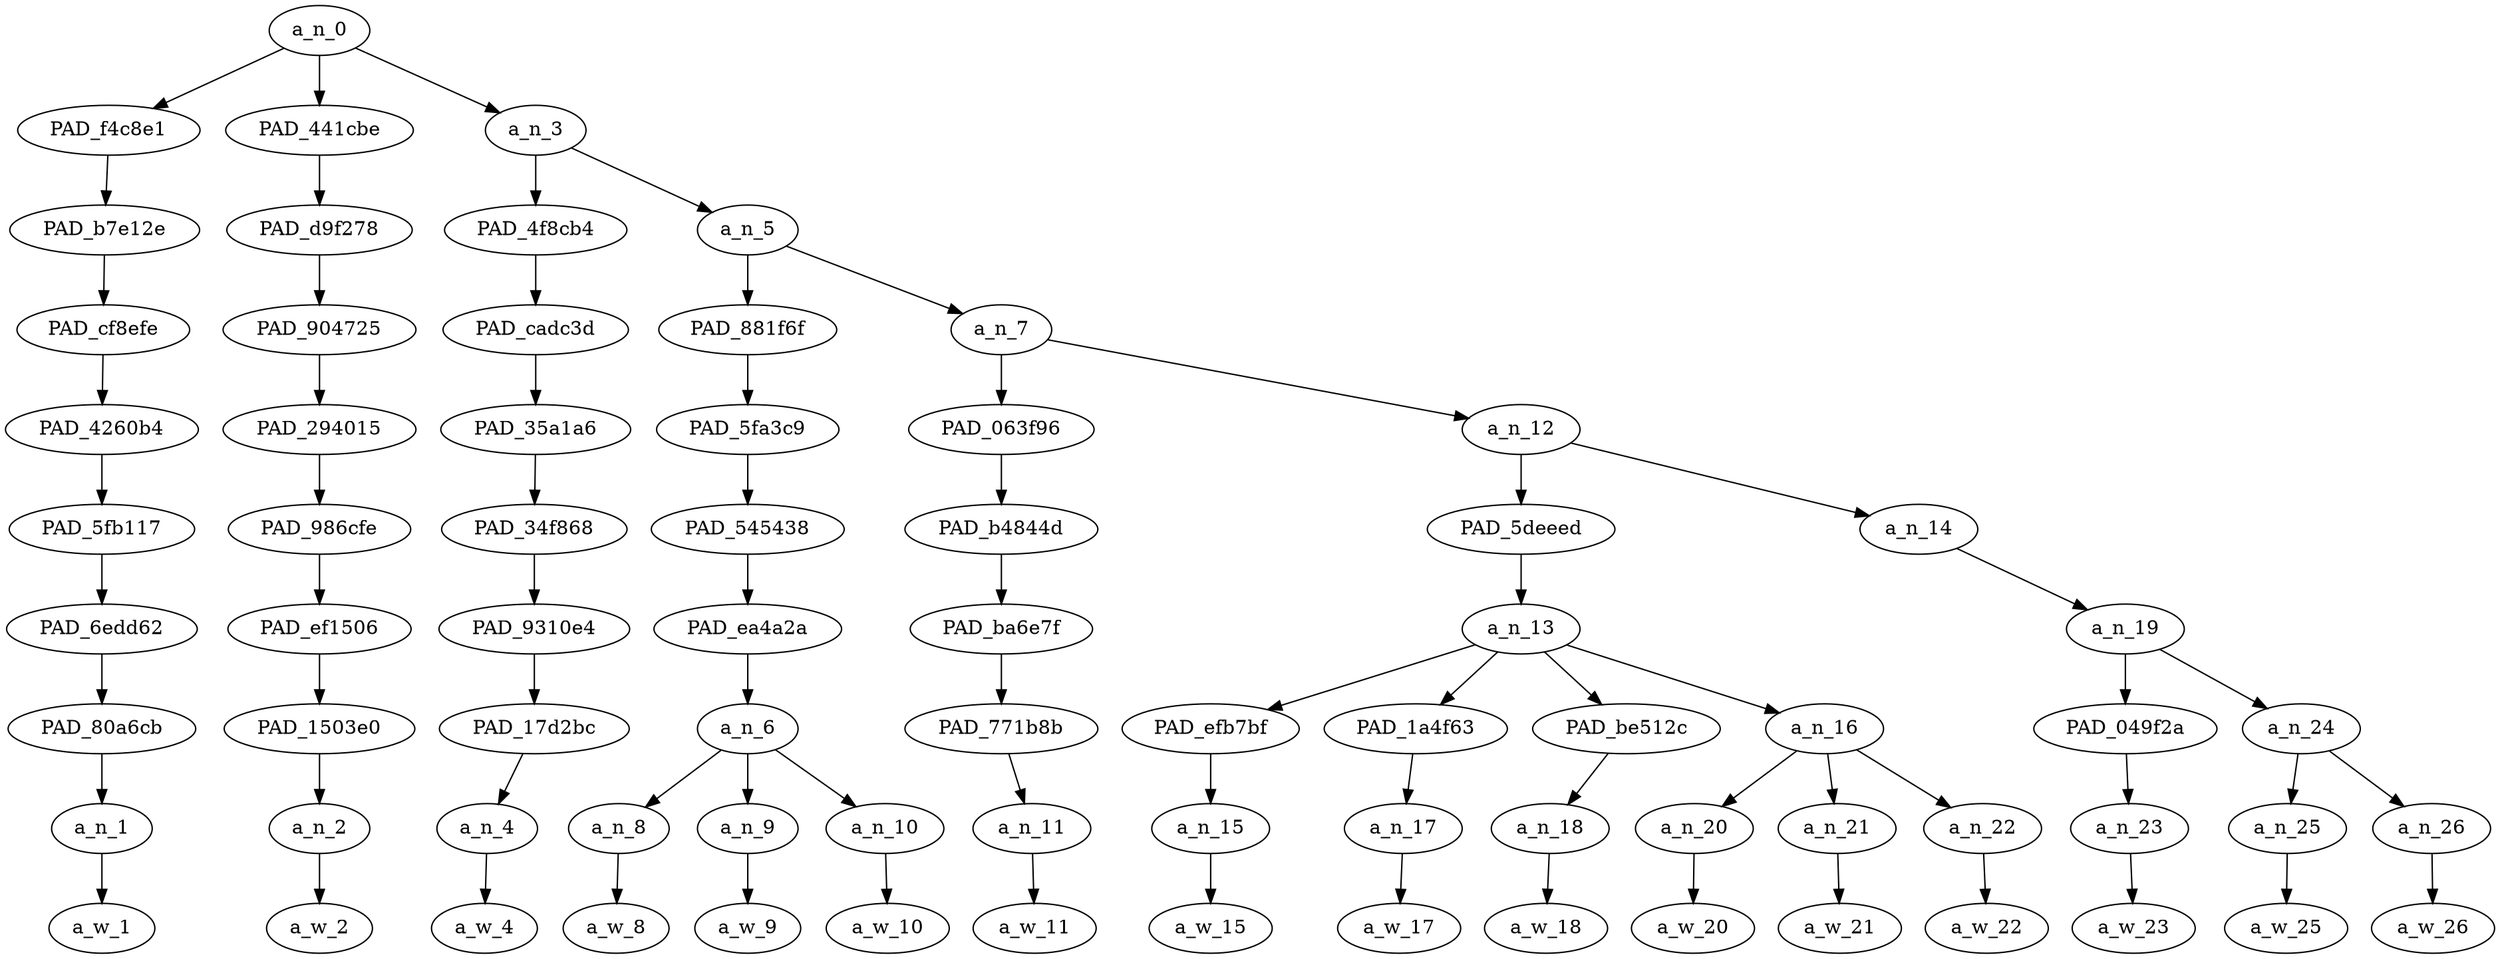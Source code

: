 strict digraph "" {
	a_n_0	[div_dir=1,
		index=0,
		level=9,
		pos="1.7395833333333333,9!",
		text_span="[0, 1, 2, 3, 4, 5, 6, 7, 8, 9, 10, 11, 12, 13, 14, 15]",
		value=0.99999997];
	PAD_f4c8e1	[div_dir=1,
		index=0,
		level=8,
		pos="0.0,8!",
		text_span="[0]",
		value=0.04989200];
	a_n_0 -> PAD_f4c8e1;
	PAD_441cbe	[div_dir=1,
		index=1,
		level=8,
		pos="1.0,8!",
		text_span="[1]",
		value=0.03616883];
	a_n_0 -> PAD_441cbe;
	a_n_3	[div_dir=1,
		index=2,
		level=8,
		pos="4.21875,8!",
		text_span="[2, 3, 4, 5, 6, 7, 8, 9, 10, 11, 12, 13, 14, 15]",
		value=0.91299887];
	a_n_0 -> a_n_3;
	PAD_b7e12e	[div_dir=1,
		index=0,
		level=7,
		pos="0.0,7!",
		text_span="[0]",
		value=0.04989200];
	PAD_f4c8e1 -> PAD_b7e12e;
	PAD_cf8efe	[div_dir=1,
		index=0,
		level=6,
		pos="0.0,6!",
		text_span="[0]",
		value=0.04989200];
	PAD_b7e12e -> PAD_cf8efe;
	PAD_4260b4	[div_dir=1,
		index=0,
		level=5,
		pos="0.0,5!",
		text_span="[0]",
		value=0.04989200];
	PAD_cf8efe -> PAD_4260b4;
	PAD_5fb117	[div_dir=1,
		index=0,
		level=4,
		pos="0.0,4!",
		text_span="[0]",
		value=0.04989200];
	PAD_4260b4 -> PAD_5fb117;
	PAD_6edd62	[div_dir=1,
		index=0,
		level=3,
		pos="0.0,3!",
		text_span="[0]",
		value=0.04989200];
	PAD_5fb117 -> PAD_6edd62;
	PAD_80a6cb	[div_dir=1,
		index=0,
		level=2,
		pos="0.0,2!",
		text_span="[0]",
		value=0.04989200];
	PAD_6edd62 -> PAD_80a6cb;
	a_n_1	[div_dir=1,
		index=0,
		level=1,
		pos="0.0,1!",
		text_span="[0]",
		value=0.04989200];
	PAD_80a6cb -> a_n_1;
	a_w_1	[div_dir=0,
		index=0,
		level=0,
		pos="0,0!",
		text_span="[0]",
		value=you];
	a_n_1 -> a_w_1;
	PAD_d9f278	[div_dir=1,
		index=1,
		level=7,
		pos="1.0,7!",
		text_span="[1]",
		value=0.03616883];
	PAD_441cbe -> PAD_d9f278;
	PAD_904725	[div_dir=1,
		index=1,
		level=6,
		pos="1.0,6!",
		text_span="[1]",
		value=0.03616883];
	PAD_d9f278 -> PAD_904725;
	PAD_294015	[div_dir=1,
		index=1,
		level=5,
		pos="1.0,5!",
		text_span="[1]",
		value=0.03616883];
	PAD_904725 -> PAD_294015;
	PAD_986cfe	[div_dir=1,
		index=1,
		level=4,
		pos="1.0,4!",
		text_span="[1]",
		value=0.03616883];
	PAD_294015 -> PAD_986cfe;
	PAD_ef1506	[div_dir=1,
		index=1,
		level=3,
		pos="1.0,3!",
		text_span="[1]",
		value=0.03616883];
	PAD_986cfe -> PAD_ef1506;
	PAD_1503e0	[div_dir=1,
		index=1,
		level=2,
		pos="1.0,2!",
		text_span="[1]",
		value=0.03616883];
	PAD_ef1506 -> PAD_1503e0;
	a_n_2	[div_dir=1,
		index=1,
		level=1,
		pos="1.0,1!",
		text_span="[1]",
		value=0.03616883];
	PAD_1503e0 -> a_n_2;
	a_w_2	[div_dir=0,
		index=1,
		level=0,
		pos="1,0!",
		text_span="[1]",
		value=just];
	a_n_2 -> a_w_2;
	PAD_4f8cb4	[div_dir=-1,
		index=2,
		level=7,
		pos="2.0,7!",
		text_span="[2]",
		value=0.05497139];
	a_n_3 -> PAD_4f8cb4;
	a_n_5	[div_dir=1,
		index=3,
		level=7,
		pos="6.4375,7!",
		text_span="[3, 4, 5, 6, 7, 8, 9, 10, 11, 12, 13, 14, 15]",
		value=0.85715473];
	a_n_3 -> a_n_5;
	PAD_cadc3d	[div_dir=-1,
		index=2,
		level=6,
		pos="2.0,6!",
		text_span="[2]",
		value=0.05497139];
	PAD_4f8cb4 -> PAD_cadc3d;
	PAD_35a1a6	[div_dir=-1,
		index=2,
		level=5,
		pos="2.0,5!",
		text_span="[2]",
		value=0.05497139];
	PAD_cadc3d -> PAD_35a1a6;
	PAD_34f868	[div_dir=-1,
		index=2,
		level=4,
		pos="2.0,4!",
		text_span="[2]",
		value=0.05497139];
	PAD_35a1a6 -> PAD_34f868;
	PAD_9310e4	[div_dir=-1,
		index=2,
		level=3,
		pos="2.0,3!",
		text_span="[2]",
		value=0.05497139];
	PAD_34f868 -> PAD_9310e4;
	PAD_17d2bc	[div_dir=-1,
		index=2,
		level=2,
		pos="2.0,2!",
		text_span="[2]",
		value=0.05497139];
	PAD_9310e4 -> PAD_17d2bc;
	a_n_4	[div_dir=-1,
		index=2,
		level=1,
		pos="2.0,1!",
		text_span="[2]",
		value=0.05497139];
	PAD_17d2bc -> a_n_4;
	a_w_4	[div_dir=0,
		index=2,
		level=0,
		pos="2,0!",
		text_span="[2]",
		value=wrote];
	a_n_4 -> a_w_4;
	PAD_881f6f	[div_dir=1,
		index=3,
		level=6,
		pos="4.0,6!",
		text_span="[3, 4, 5]",
		value=0.38088581];
	a_n_5 -> PAD_881f6f;
	a_n_7	[div_dir=1,
		index=4,
		level=6,
		pos="8.875,6!",
		text_span="[6, 7, 8, 9, 10, 11, 12, 13, 14, 15]",
		value=0.47531506];
	a_n_5 -> a_n_7;
	PAD_5fa3c9	[div_dir=1,
		index=3,
		level=5,
		pos="4.0,5!",
		text_span="[3, 4, 5]",
		value=0.38088581];
	PAD_881f6f -> PAD_5fa3c9;
	PAD_545438	[div_dir=1,
		index=3,
		level=4,
		pos="4.0,4!",
		text_span="[3, 4, 5]",
		value=0.38088581];
	PAD_5fa3c9 -> PAD_545438;
	PAD_ea4a2a	[div_dir=1,
		index=3,
		level=3,
		pos="4.0,3!",
		text_span="[3, 4, 5]",
		value=0.38088581];
	PAD_545438 -> PAD_ea4a2a;
	a_n_6	[div_dir=1,
		index=3,
		level=2,
		pos="4.0,2!",
		text_span="[3, 4, 5]",
		value=0.38088581];
	PAD_ea4a2a -> a_n_6;
	a_n_8	[div_dir=1,
		index=3,
		level=1,
		pos="3.0,1!",
		text_span="[3]",
		value=0.05072815];
	a_n_6 -> a_n_8;
	a_n_9	[div_dir=1,
		index=4,
		level=1,
		pos="4.0,1!",
		text_span="[4]",
		value=0.26679191];
	a_n_6 -> a_n_9;
	a_n_10	[div_dir=-1,
		index=5,
		level=1,
		pos="5.0,1!",
		text_span="[5]",
		value=0.06216006];
	a_n_6 -> a_n_10;
	a_w_8	[div_dir=0,
		index=3,
		level=0,
		pos="3,0!",
		text_span="[3]",
		value=some];
	a_n_8 -> a_w_8;
	a_w_9	[div_dir=0,
		index=4,
		level=0,
		pos="4,0!",
		text_span="[4]",
		value=nigger];
	a_n_9 -> a_w_9;
	a_w_10	[div_dir=0,
		index=5,
		level=0,
		pos="5,0!",
		text_span="[5]",
		value=words];
	a_n_10 -> a_w_10;
	PAD_063f96	[div_dir=-1,
		index=4,
		level=5,
		pos="6.0,5!",
		text_span="[6]",
		value=0.03505637];
	a_n_7 -> PAD_063f96;
	a_n_12	[div_dir=1,
		index=5,
		level=5,
		pos="11.75,5!",
		text_span="[7, 8, 9, 10, 11, 12, 13, 14, 15]",
		value=0.43990532];
	a_n_7 -> a_n_12;
	PAD_b4844d	[div_dir=-1,
		index=4,
		level=4,
		pos="6.0,4!",
		text_span="[6]",
		value=0.03505637];
	PAD_063f96 -> PAD_b4844d;
	PAD_ba6e7f	[div_dir=-1,
		index=4,
		level=3,
		pos="6.0,3!",
		text_span="[6]",
		value=0.03505637];
	PAD_b4844d -> PAD_ba6e7f;
	PAD_771b8b	[div_dir=-1,
		index=4,
		level=2,
		pos="6.0,2!",
		text_span="[6]",
		value=0.03505637];
	PAD_ba6e7f -> PAD_771b8b;
	a_n_11	[div_dir=-1,
		index=6,
		level=1,
		pos="6.0,1!",
		text_span="[6]",
		value=0.03505637];
	PAD_771b8b -> a_n_11;
	a_w_11	[div_dir=0,
		index=6,
		level=0,
		pos="6,0!",
		text_span="[6]",
		value=like];
	a_n_11 -> a_w_11;
	PAD_5deeed	[div_dir=1,
		index=5,
		level=4,
		pos="9.75,4!",
		text_span="[7, 8, 9, 10, 11, 12]",
		value=0.32362657];
	a_n_12 -> PAD_5deeed;
	a_n_14	[div_dir=-1,
		index=6,
		level=4,
		pos="13.75,4!",
		text_span="[13, 14, 15]",
		value=0.11588696];
	a_n_12 -> a_n_14;
	a_n_13	[div_dir=1,
		index=5,
		level=3,
		pos="9.75,3!",
		text_span="[7, 8, 9, 10, 11, 12]",
		value=0.32362657];
	PAD_5deeed -> a_n_13;
	PAD_efb7bf	[div_dir=1,
		index=5,
		level=2,
		pos="7.0,2!",
		text_span="[7]",
		value=0.03082063];
	a_n_13 -> PAD_efb7bf;
	PAD_1a4f63	[div_dir=1,
		index=7,
		level=2,
		pos="11.0,2!",
		text_span="[11]",
		value=0.05635990];
	a_n_13 -> PAD_1a4f63;
	PAD_be512c	[div_dir=1,
		index=8,
		level=2,
		pos="12.0,2!",
		text_span="[12]",
		value=0.05230712];
	a_n_13 -> PAD_be512c;
	a_n_16	[div_dir=1,
		index=6,
		level=2,
		pos="9.0,2!",
		text_span="[8, 9, 10]",
		value=0.18362770];
	a_n_13 -> a_n_16;
	a_n_15	[div_dir=1,
		index=7,
		level=1,
		pos="7.0,1!",
		text_span="[7]",
		value=0.03082063];
	PAD_efb7bf -> a_n_15;
	a_w_15	[div_dir=0,
		index=7,
		level=0,
		pos="7,0!",
		text_span="[7]",
		value=the];
	a_n_15 -> a_w_15;
	a_n_17	[div_dir=1,
		index=11,
		level=1,
		pos="11.0,1!",
		text_span="[11]",
		value=0.05635990];
	PAD_1a4f63 -> a_n_17;
	a_w_17	[div_dir=0,
		index=11,
		level=0,
		pos="11,0!",
		text_span="[11]",
		value=farm];
	a_n_17 -> a_w_17;
	a_n_18	[div_dir=1,
		index=12,
		level=1,
		pos="12.0,1!",
		text_span="[12]",
		value=0.05230712];
	PAD_be512c -> a_n_18;
	a_w_18	[div_dir=0,
		index=12,
		level=0,
		pos="12,0!",
		text_span="[12]",
		value=equipment];
	a_n_18 -> a_w_18;
	a_n_20	[div_dir=1,
		index=8,
		level=1,
		pos="8.0,1!",
		text_span="[8]",
		value=0.04473163];
	a_n_16 -> a_n_20;
	a_n_21	[div_dir=1,
		index=9,
		level=1,
		pos="9.0,1!",
		text_span="[9]",
		value=0.06355366];
	a_n_16 -> a_n_21;
	a_n_22	[div_dir=1,
		index=10,
		level=1,
		pos="10.0,1!",
		text_span="[10]",
		value=0.07494162];
	a_n_16 -> a_n_22;
	a_w_20	[div_dir=0,
		index=8,
		level=0,
		pos="8,0!",
		text_span="[8]",
		value=low];
	a_n_20 -> a_w_20;
	a_w_21	[div_dir=0,
		index=9,
		level=0,
		pos="9,0!",
		text_span="[9]",
		value=energy];
	a_n_21 -> a_w_21;
	a_w_22	[div_dir=0,
		index=10,
		level=0,
		pos="10,0!",
		text_span="[10]",
		value=obsolete];
	a_n_22 -> a_w_22;
	a_n_19	[div_dir=-1,
		index=6,
		level=3,
		pos="13.75,3!",
		text_span="[13, 14, 15]",
		value=0.11584873];
	a_n_14 -> a_n_19;
	PAD_049f2a	[div_dir=1,
		index=9,
		level=2,
		pos="13.0,2!",
		text_span="[13]",
		value=0.03531396];
	a_n_19 -> PAD_049f2a;
	a_n_24	[div_dir=-1,
		index=10,
		level=2,
		pos="14.5,2!",
		text_span="[14, 15]",
		value=0.08049654];
	a_n_19 -> a_n_24;
	a_n_23	[div_dir=1,
		index=13,
		level=1,
		pos="13.0,1!",
		text_span="[13]",
		value=0.03531396];
	PAD_049f2a -> a_n_23;
	a_w_23	[div_dir=0,
		index=13,
		level=0,
		pos="13,0!",
		text_span="[13]",
		value=you1];
	a_n_23 -> a_w_23;
	a_n_25	[div_dir=-1,
		index=14,
		level=1,
		pos="14.0,1!",
		text_span="[14]",
		value=0.03619404];
	a_n_24 -> a_n_25;
	a_n_26	[div_dir=-1,
		index=15,
		level=1,
		pos="15.0,1!",
		text_span="[15]",
		value=0.04423902];
	a_n_24 -> a_n_26;
	a_w_25	[div_dir=0,
		index=14,
		level=0,
		pos="14,0!",
		text_span="[14]",
		value=are];
	a_n_25 -> a_w_25;
	a_w_26	[div_dir=0,
		index=15,
		level=0,
		pos="15,0!",
		text_span="[15]",
		value=boy];
	a_n_26 -> a_w_26;
}

